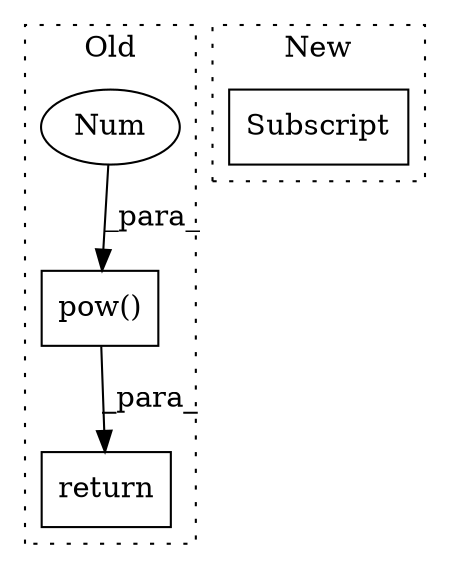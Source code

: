 digraph G {
subgraph cluster0 {
1 [label="pow()" a="75" s="4508,4525" l="7,1" shape="box"];
3 [label="Num" a="76" s="4521" l="4" shape="ellipse"];
4 [label="return" a="93" s="5643" l="7" shape="box"];
label = "Old";
style="dotted";
}
subgraph cluster1 {
2 [label="Subscript" a="63" s="5483,0" l="27,0" shape="box"];
label = "New";
style="dotted";
}
1 -> 4 [label="_para_"];
3 -> 1 [label="_para_"];
}